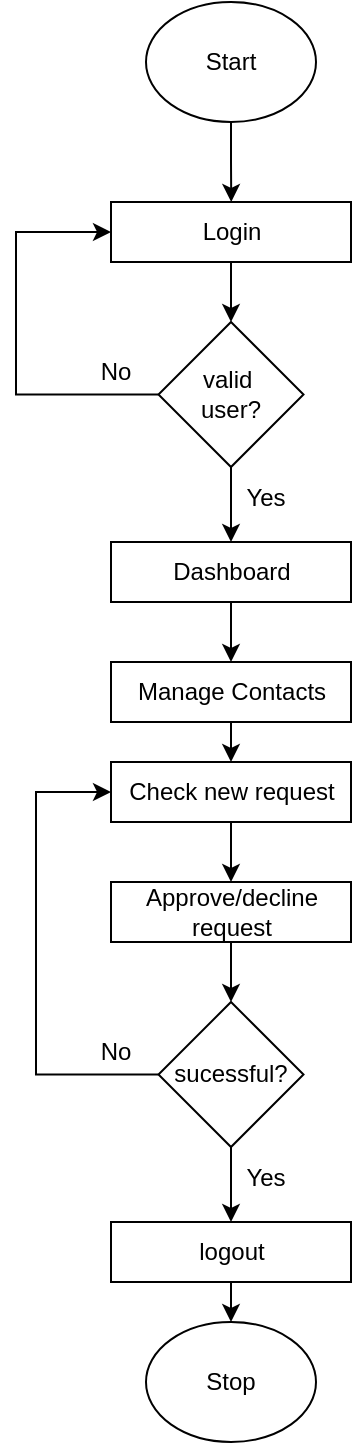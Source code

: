 <mxfile version="24.2.0" type="device">
  <diagram name="Page-1" id="xBfWq-chQj_UlSk_Sn_a">
    <mxGraphModel dx="1020" dy="1074" grid="1" gridSize="10" guides="1" tooltips="1" connect="1" arrows="1" fold="1" page="1" pageScale="1" pageWidth="850" pageHeight="1100" math="0" shadow="0">
      <root>
        <mxCell id="0" />
        <mxCell id="1" parent="0" />
        <mxCell id="1f23ROASY3vp1ApizNz6-4" style="edgeStyle=orthogonalEdgeStyle;rounded=0;orthogonalLoop=1;jettySize=auto;html=1;exitX=0.5;exitY=1;exitDx=0;exitDy=0;" edge="1" parent="1" source="1f23ROASY3vp1ApizNz6-1">
          <mxGeometry relative="1" as="geometry">
            <mxPoint x="407.619" y="240" as="targetPoint" />
          </mxGeometry>
        </mxCell>
        <mxCell id="1f23ROASY3vp1ApizNz6-1" value="Start" style="ellipse;whiteSpace=wrap;html=1;" vertex="1" parent="1">
          <mxGeometry x="365" y="140" width="85" height="60" as="geometry" />
        </mxCell>
        <mxCell id="1f23ROASY3vp1ApizNz6-7" style="edgeStyle=orthogonalEdgeStyle;rounded=0;orthogonalLoop=1;jettySize=auto;html=1;exitX=0.5;exitY=1;exitDx=0;exitDy=0;entryX=0.5;entryY=0;entryDx=0;entryDy=0;" edge="1" parent="1" source="1f23ROASY3vp1ApizNz6-5" target="1f23ROASY3vp1ApizNz6-6">
          <mxGeometry relative="1" as="geometry" />
        </mxCell>
        <mxCell id="1f23ROASY3vp1ApizNz6-5" value="Login" style="rounded=0;whiteSpace=wrap;html=1;" vertex="1" parent="1">
          <mxGeometry x="347.5" y="240" width="120" height="30" as="geometry" />
        </mxCell>
        <mxCell id="1f23ROASY3vp1ApizNz6-8" style="edgeStyle=orthogonalEdgeStyle;rounded=0;orthogonalLoop=1;jettySize=auto;html=1;exitX=0;exitY=0.5;exitDx=0;exitDy=0;entryX=0;entryY=0.5;entryDx=0;entryDy=0;" edge="1" parent="1" source="1f23ROASY3vp1ApizNz6-6" target="1f23ROASY3vp1ApizNz6-5">
          <mxGeometry relative="1" as="geometry">
            <Array as="points">
              <mxPoint x="300" y="336" />
              <mxPoint x="300" y="255" />
            </Array>
          </mxGeometry>
        </mxCell>
        <mxCell id="1f23ROASY3vp1ApizNz6-14" style="edgeStyle=orthogonalEdgeStyle;rounded=0;orthogonalLoop=1;jettySize=auto;html=1;exitX=0.5;exitY=1;exitDx=0;exitDy=0;entryX=0.5;entryY=0;entryDx=0;entryDy=0;" edge="1" parent="1" source="1f23ROASY3vp1ApizNz6-6" target="1f23ROASY3vp1ApizNz6-13">
          <mxGeometry relative="1" as="geometry" />
        </mxCell>
        <mxCell id="1f23ROASY3vp1ApizNz6-6" value="valid&amp;nbsp;&lt;div&gt;user?&lt;/div&gt;" style="rhombus;whiteSpace=wrap;html=1;" vertex="1" parent="1">
          <mxGeometry x="371.25" y="300" width="72.5" height="72.5" as="geometry" />
        </mxCell>
        <mxCell id="1f23ROASY3vp1ApizNz6-9" value="No" style="text;html=1;align=center;verticalAlign=middle;whiteSpace=wrap;rounded=0;" vertex="1" parent="1">
          <mxGeometry x="320" y="310" width="60" height="30" as="geometry" />
        </mxCell>
        <mxCell id="1f23ROASY3vp1ApizNz6-11" value="Yes" style="text;html=1;align=center;verticalAlign=middle;whiteSpace=wrap;rounded=0;" vertex="1" parent="1">
          <mxGeometry x="395" y="372.5" width="60" height="30" as="geometry" />
        </mxCell>
        <mxCell id="1f23ROASY3vp1ApizNz6-34" style="edgeStyle=orthogonalEdgeStyle;rounded=0;orthogonalLoop=1;jettySize=auto;html=1;exitX=0.5;exitY=1;exitDx=0;exitDy=0;entryX=0.5;entryY=0;entryDx=0;entryDy=0;" edge="1" parent="1" source="1f23ROASY3vp1ApizNz6-13" target="1f23ROASY3vp1ApizNz6-33">
          <mxGeometry relative="1" as="geometry" />
        </mxCell>
        <mxCell id="1f23ROASY3vp1ApizNz6-13" value="Dashboard" style="rounded=0;whiteSpace=wrap;html=1;" vertex="1" parent="1">
          <mxGeometry x="347.5" y="410" width="120" height="30" as="geometry" />
        </mxCell>
        <mxCell id="1f23ROASY3vp1ApizNz6-21" style="edgeStyle=orthogonalEdgeStyle;rounded=0;orthogonalLoop=1;jettySize=auto;html=1;exitX=0.5;exitY=1;exitDx=0;exitDy=0;entryX=0.5;entryY=0;entryDx=0;entryDy=0;" edge="1" parent="1" source="1f23ROASY3vp1ApizNz6-18" target="1f23ROASY3vp1ApizNz6-20">
          <mxGeometry relative="1" as="geometry" />
        </mxCell>
        <mxCell id="1f23ROASY3vp1ApizNz6-18" value="Check new request" style="rounded=0;whiteSpace=wrap;html=1;" vertex="1" parent="1">
          <mxGeometry x="347.5" y="520" width="120" height="30" as="geometry" />
        </mxCell>
        <mxCell id="1f23ROASY3vp1ApizNz6-24" style="edgeStyle=orthogonalEdgeStyle;rounded=0;orthogonalLoop=1;jettySize=auto;html=1;exitX=0.5;exitY=1;exitDx=0;exitDy=0;entryX=0.5;entryY=0;entryDx=0;entryDy=0;" edge="1" parent="1" source="1f23ROASY3vp1ApizNz6-20" target="1f23ROASY3vp1ApizNz6-23">
          <mxGeometry relative="1" as="geometry" />
        </mxCell>
        <mxCell id="1f23ROASY3vp1ApizNz6-20" value="Approve/decline request" style="rounded=0;whiteSpace=wrap;html=1;" vertex="1" parent="1">
          <mxGeometry x="347.5" y="580" width="120" height="30" as="geometry" />
        </mxCell>
        <mxCell id="1f23ROASY3vp1ApizNz6-25" style="edgeStyle=orthogonalEdgeStyle;rounded=0;orthogonalLoop=1;jettySize=auto;html=1;exitX=0;exitY=0.5;exitDx=0;exitDy=0;entryX=0;entryY=0.5;entryDx=0;entryDy=0;" edge="1" parent="1" source="1f23ROASY3vp1ApizNz6-23" target="1f23ROASY3vp1ApizNz6-18">
          <mxGeometry relative="1" as="geometry">
            <Array as="points">
              <mxPoint x="310" y="676" />
              <mxPoint x="310" y="535" />
            </Array>
          </mxGeometry>
        </mxCell>
        <mxCell id="1f23ROASY3vp1ApizNz6-29" style="edgeStyle=orthogonalEdgeStyle;rounded=0;orthogonalLoop=1;jettySize=auto;html=1;exitX=0.5;exitY=1;exitDx=0;exitDy=0;entryX=0.5;entryY=0;entryDx=0;entryDy=0;" edge="1" parent="1" source="1f23ROASY3vp1ApizNz6-23" target="1f23ROASY3vp1ApizNz6-30">
          <mxGeometry relative="1" as="geometry">
            <mxPoint x="407.5" y="750" as="targetPoint" />
          </mxGeometry>
        </mxCell>
        <mxCell id="1f23ROASY3vp1ApizNz6-23" value="sucessful?" style="rhombus;whiteSpace=wrap;html=1;" vertex="1" parent="1">
          <mxGeometry x="371.25" y="640" width="72.5" height="72.5" as="geometry" />
        </mxCell>
        <mxCell id="1f23ROASY3vp1ApizNz6-26" value="No" style="text;html=1;align=center;verticalAlign=middle;whiteSpace=wrap;rounded=0;" vertex="1" parent="1">
          <mxGeometry x="320" y="650" width="60" height="30" as="geometry" />
        </mxCell>
        <mxCell id="1f23ROASY3vp1ApizNz6-27" value="Yes" style="text;html=1;align=center;verticalAlign=middle;whiteSpace=wrap;rounded=0;" vertex="1" parent="1">
          <mxGeometry x="395" y="712.5" width="60" height="30" as="geometry" />
        </mxCell>
        <mxCell id="1f23ROASY3vp1ApizNz6-32" style="edgeStyle=orthogonalEdgeStyle;rounded=0;orthogonalLoop=1;jettySize=auto;html=1;exitX=0.5;exitY=1;exitDx=0;exitDy=0;entryX=0.5;entryY=0;entryDx=0;entryDy=0;" edge="1" parent="1" source="1f23ROASY3vp1ApizNz6-30" target="1f23ROASY3vp1ApizNz6-31">
          <mxGeometry relative="1" as="geometry" />
        </mxCell>
        <mxCell id="1f23ROASY3vp1ApizNz6-30" value="logout" style="rounded=0;whiteSpace=wrap;html=1;" vertex="1" parent="1">
          <mxGeometry x="347.5" y="750" width="120" height="30" as="geometry" />
        </mxCell>
        <mxCell id="1f23ROASY3vp1ApizNz6-31" value="Stop" style="ellipse;whiteSpace=wrap;html=1;" vertex="1" parent="1">
          <mxGeometry x="365" y="800" width="85" height="60" as="geometry" />
        </mxCell>
        <mxCell id="1f23ROASY3vp1ApizNz6-35" style="edgeStyle=orthogonalEdgeStyle;rounded=0;orthogonalLoop=1;jettySize=auto;html=1;exitX=0.5;exitY=1;exitDx=0;exitDy=0;entryX=0.5;entryY=0;entryDx=0;entryDy=0;" edge="1" parent="1" source="1f23ROASY3vp1ApizNz6-33" target="1f23ROASY3vp1ApizNz6-18">
          <mxGeometry relative="1" as="geometry" />
        </mxCell>
        <mxCell id="1f23ROASY3vp1ApizNz6-33" value="Manage Contacts" style="rounded=0;whiteSpace=wrap;html=1;" vertex="1" parent="1">
          <mxGeometry x="347.5" y="470" width="120" height="30" as="geometry" />
        </mxCell>
      </root>
    </mxGraphModel>
  </diagram>
</mxfile>
